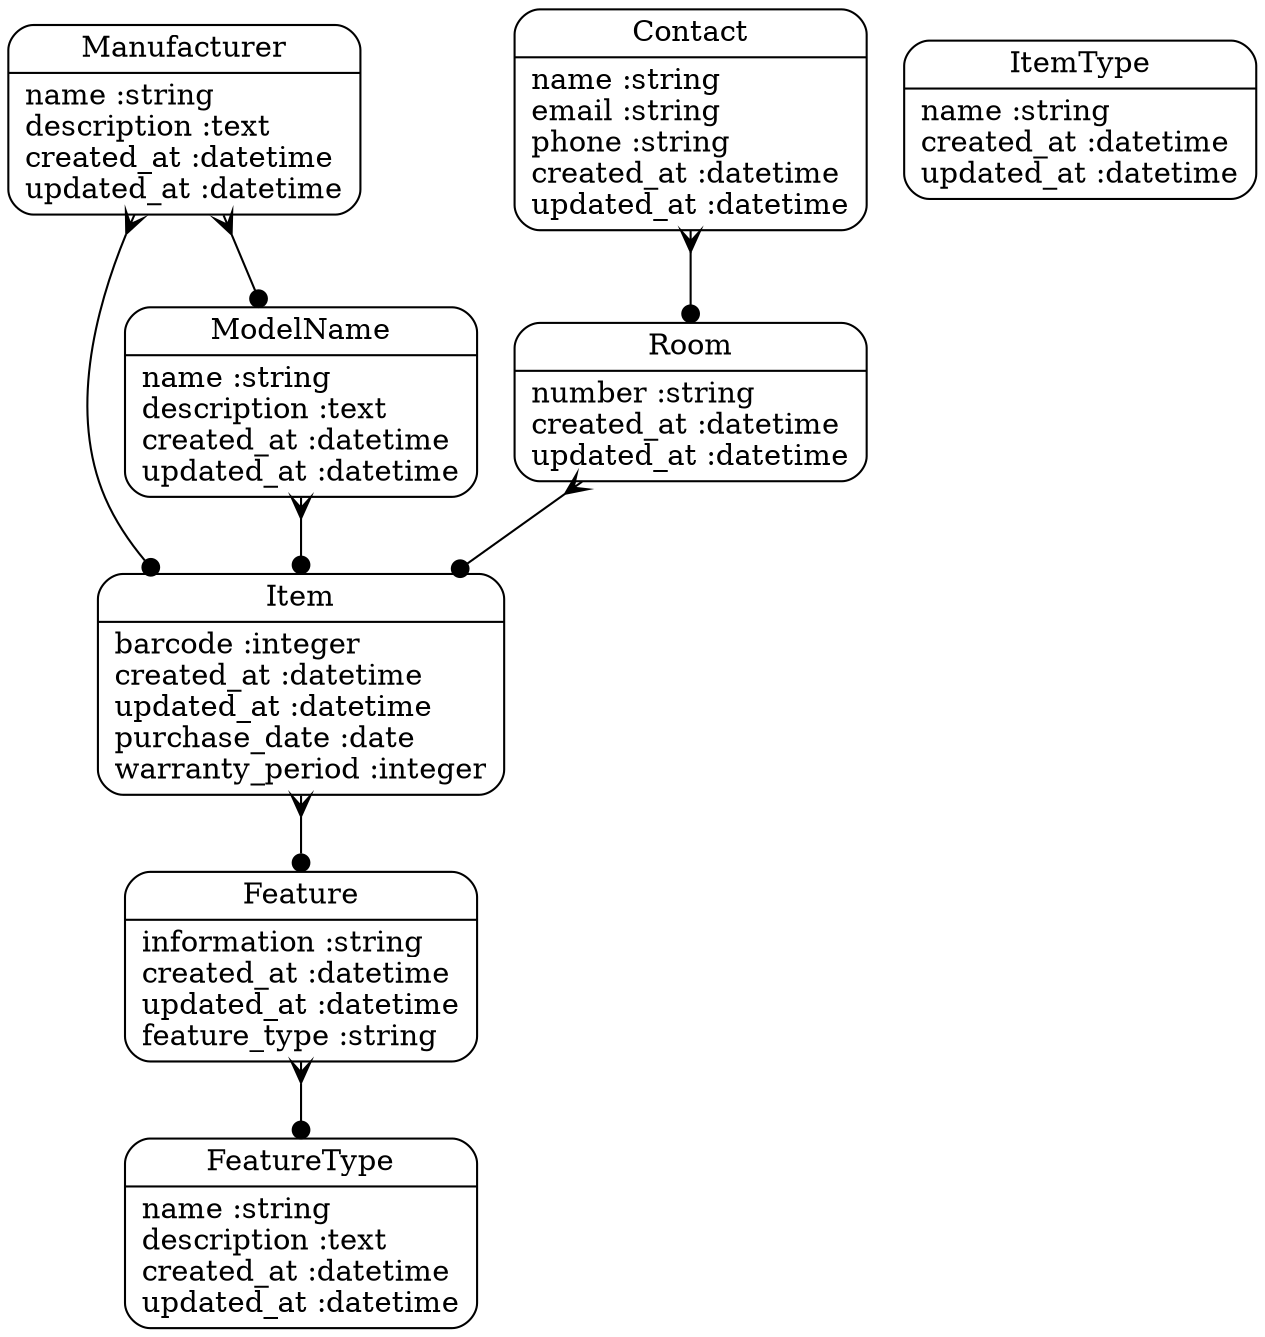 digraph models_diagram {
	graph[overlap=false, splines=true]
	"Manufacturer" [shape=Mrecord, label="{Manufacturer|name :string\ldescription :text\lcreated_at :datetime\lupdated_at :datetime\l}"]
	"Room" [shape=Mrecord, label="{Room|number :string\lcreated_at :datetime\lupdated_at :datetime\l}"]
	"Item" [shape=Mrecord, label="{Item|barcode :integer\lcreated_at :datetime\lupdated_at :datetime\lpurchase_date :date\lwarranty_period :integer\l}"]
	"Contact" [shape=Mrecord, label="{Contact|name :string\lemail :string\lphone :string\lcreated_at :datetime\lupdated_at :datetime\l}"]
	"Feature" [shape=Mrecord, label="{Feature|information :string\lcreated_at :datetime\lupdated_at :datetime\lfeature_type :string\l}"]
	"ModelName" [shape=Mrecord, label="{ModelName|name :string\ldescription :text\lcreated_at :datetime\lupdated_at :datetime\l}"]
	"FeatureType" [shape=Mrecord, label="{FeatureType|name :string\ldescription :text\lcreated_at :datetime\lupdated_at :datetime\l}"]
	"ItemType" [shape=Mrecord, label="{ItemType|name :string\lcreated_at :datetime\lupdated_at :datetime\l}"]
	"Manufacturer" -> "Item" [arrowtail=crow, arrowhead=dot, dir=both]
	"Manufacturer" -> "ModelName" [arrowtail=crow, arrowhead=dot, dir=both]
	"Room" -> "Item" [arrowtail=crow, arrowhead=dot, dir=both]
	"Item" -> "Feature" [arrowtail=crow, arrowhead=dot, dir=both]
	"Contact" -> "Room" [arrowtail=crow, arrowhead=dot, dir=both]
	"Feature" -> "FeatureType" [arrowtail=crow, arrowhead=dot, dir=both]
	"ModelName" -> "Item" [arrowtail=crow, arrowhead=dot, dir=both]
}
